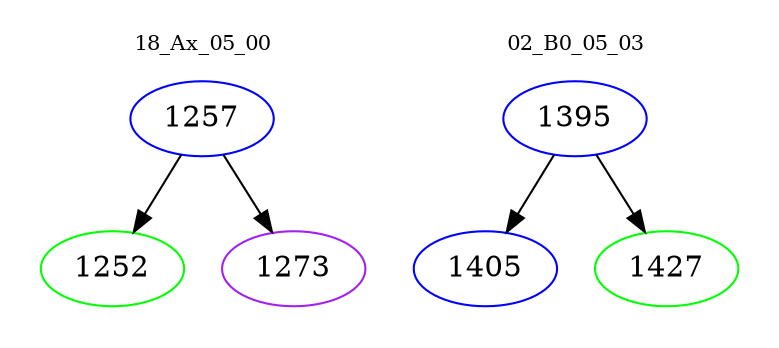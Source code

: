 digraph{
subgraph cluster_0 {
color = white
label = "18_Ax_05_00";
fontsize=10;
T0_1257 [label="1257", color="blue"]
T0_1257 -> T0_1252 [color="black"]
T0_1252 [label="1252", color="green"]
T0_1257 -> T0_1273 [color="black"]
T0_1273 [label="1273", color="purple"]
}
subgraph cluster_1 {
color = white
label = "02_B0_05_03";
fontsize=10;
T1_1395 [label="1395", color="blue"]
T1_1395 -> T1_1405 [color="black"]
T1_1405 [label="1405", color="blue"]
T1_1395 -> T1_1427 [color="black"]
T1_1427 [label="1427", color="green"]
}
}
